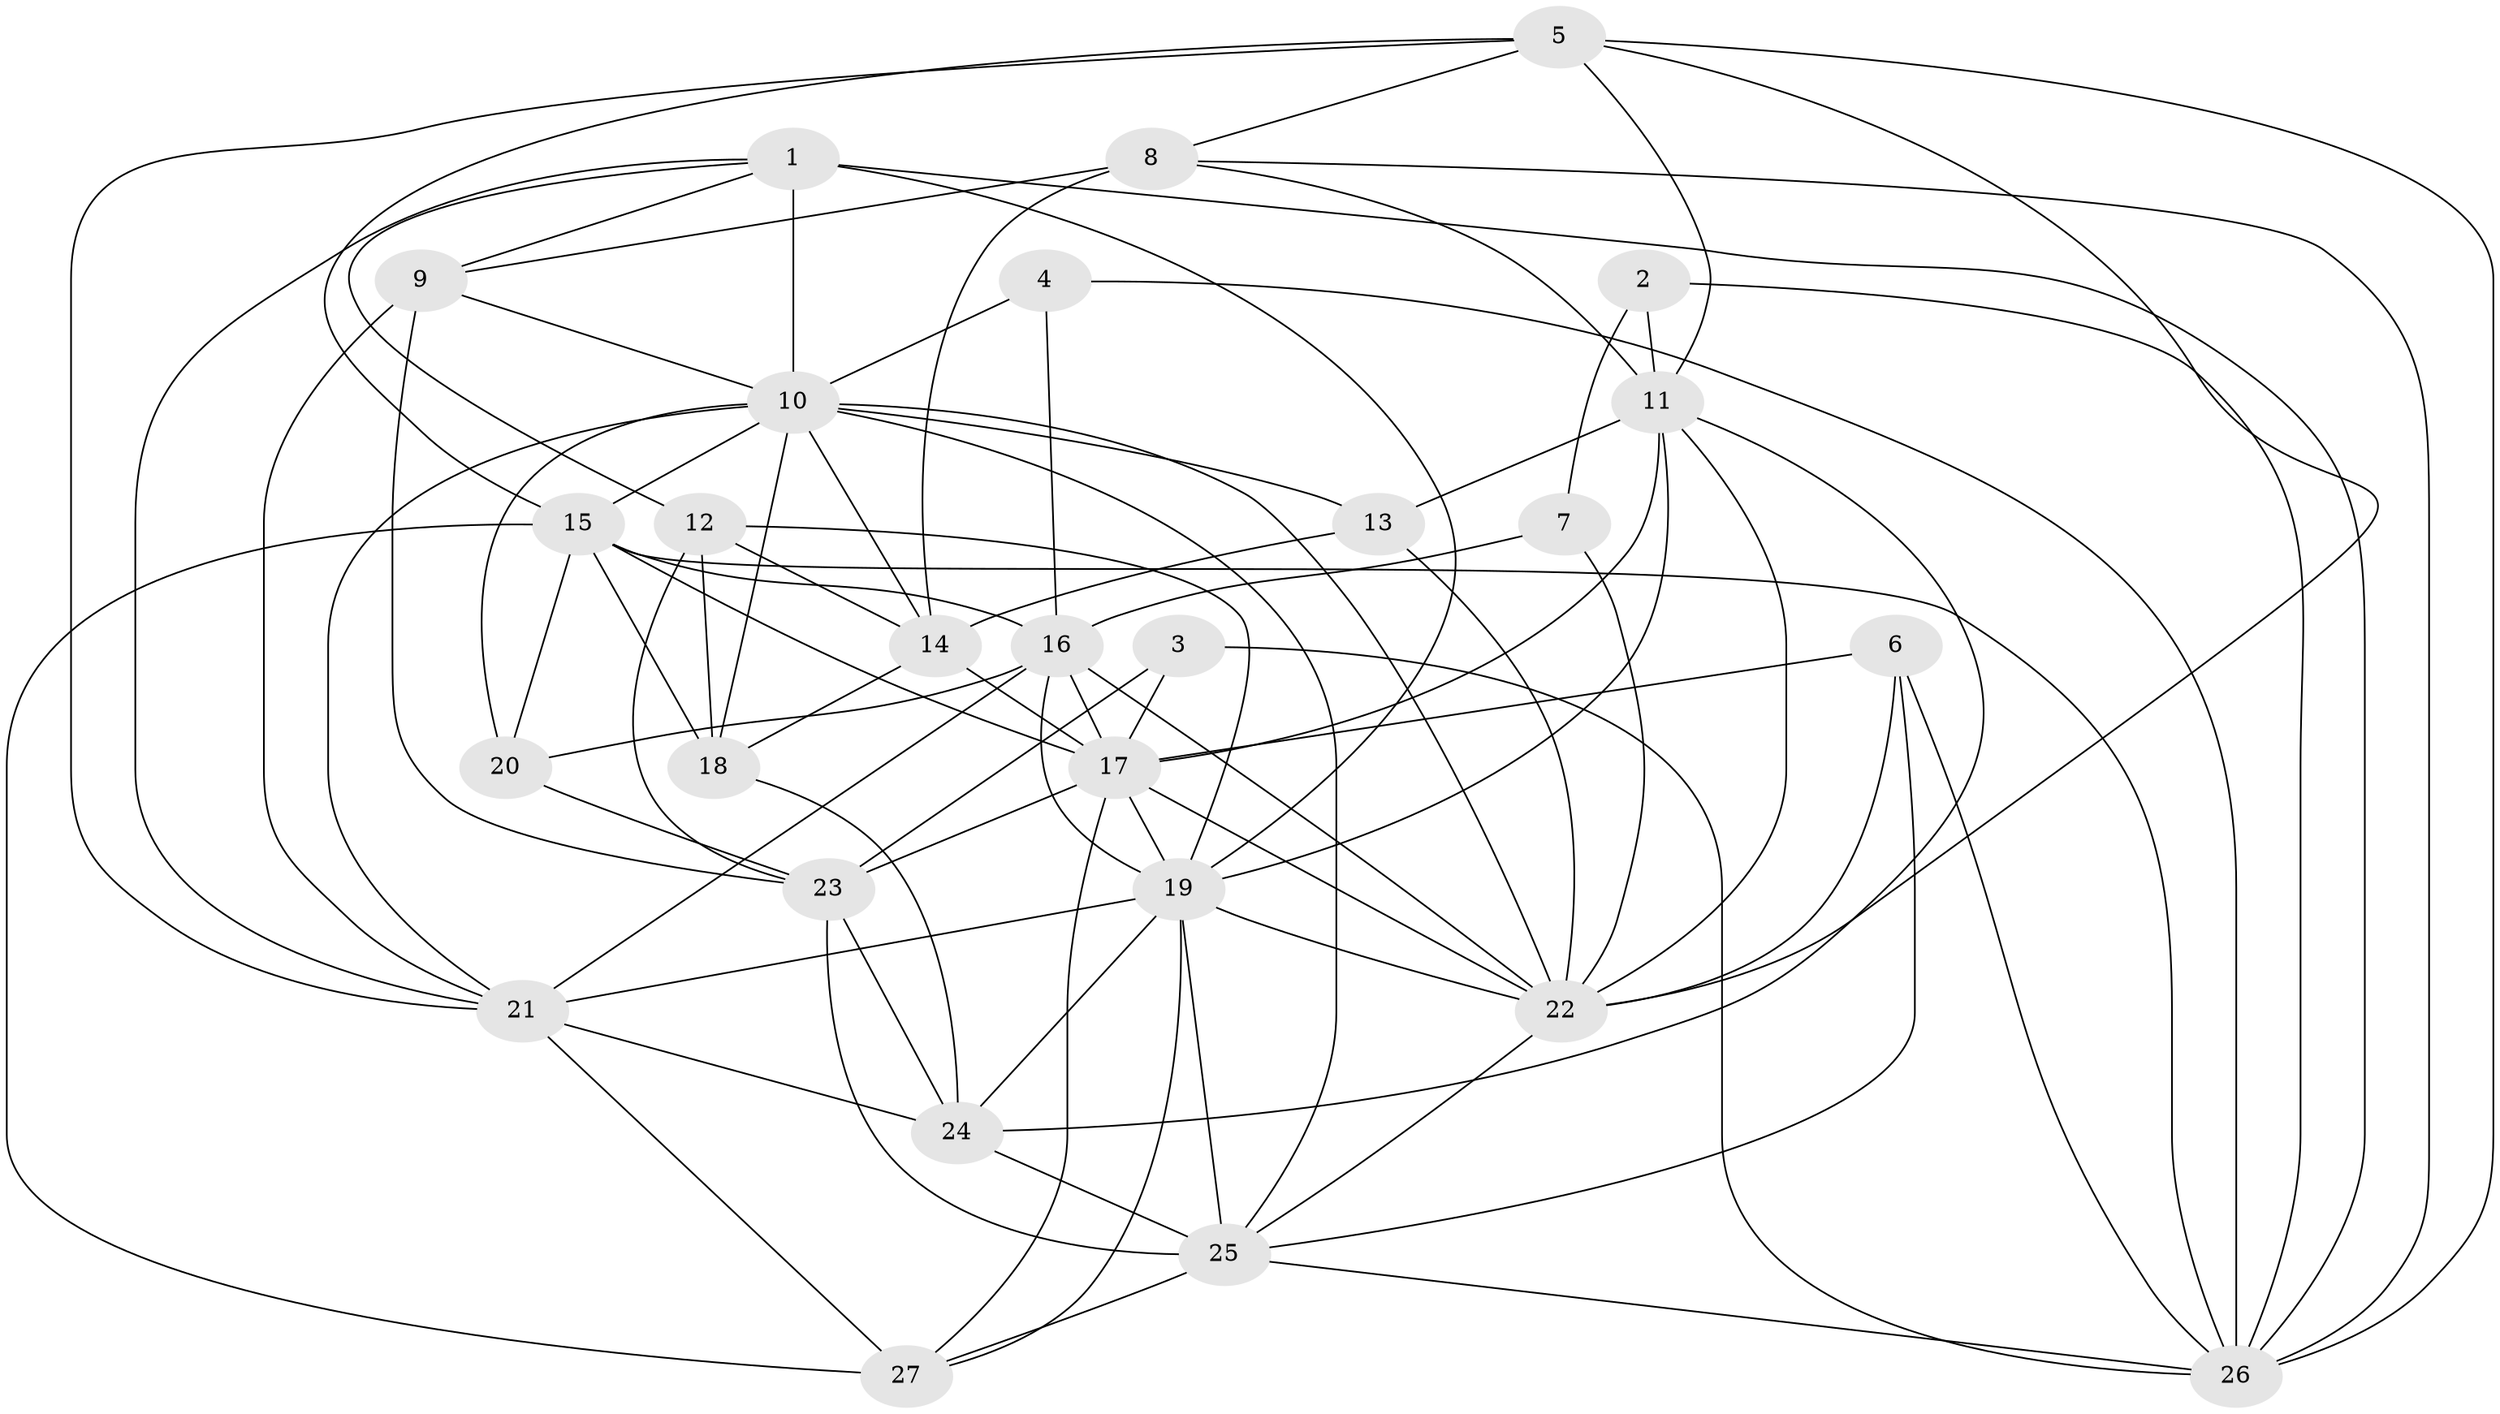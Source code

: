 // original degree distribution, {5: 0.25842696629213485, 7: 0.0449438202247191, 3: 0.21348314606741572, 2: 0.1797752808988764, 4: 0.21348314606741572, 6: 0.0898876404494382}
// Generated by graph-tools (version 1.1) at 2025/37/03/04/25 23:37:14]
// undirected, 27 vertices, 85 edges
graph export_dot {
  node [color=gray90,style=filled];
  1;
  2;
  3;
  4;
  5;
  6;
  7;
  8;
  9;
  10;
  11;
  12;
  13;
  14;
  15;
  16;
  17;
  18;
  19;
  20;
  21;
  22;
  23;
  24;
  25;
  26;
  27;
  1 -- 9 [weight=1.0];
  1 -- 10 [weight=1.0];
  1 -- 12 [weight=1.0];
  1 -- 19 [weight=2.0];
  1 -- 21 [weight=1.0];
  1 -- 26 [weight=1.0];
  2 -- 7 [weight=1.0];
  2 -- 11 [weight=2.0];
  2 -- 26 [weight=1.0];
  3 -- 17 [weight=1.0];
  3 -- 23 [weight=1.0];
  3 -- 26 [weight=1.0];
  4 -- 10 [weight=2.0];
  4 -- 16 [weight=1.0];
  4 -- 26 [weight=1.0];
  5 -- 8 [weight=1.0];
  5 -- 11 [weight=1.0];
  5 -- 15 [weight=1.0];
  5 -- 21 [weight=1.0];
  5 -- 22 [weight=1.0];
  5 -- 26 [weight=1.0];
  6 -- 17 [weight=1.0];
  6 -- 22 [weight=1.0];
  6 -- 25 [weight=1.0];
  6 -- 26 [weight=1.0];
  7 -- 16 [weight=1.0];
  7 -- 22 [weight=2.0];
  8 -- 9 [weight=1.0];
  8 -- 11 [weight=1.0];
  8 -- 14 [weight=2.0];
  8 -- 26 [weight=1.0];
  9 -- 10 [weight=2.0];
  9 -- 21 [weight=2.0];
  9 -- 23 [weight=3.0];
  10 -- 13 [weight=1.0];
  10 -- 14 [weight=1.0];
  10 -- 15 [weight=3.0];
  10 -- 18 [weight=1.0];
  10 -- 20 [weight=1.0];
  10 -- 21 [weight=1.0];
  10 -- 22 [weight=2.0];
  10 -- 25 [weight=1.0];
  11 -- 13 [weight=1.0];
  11 -- 17 [weight=2.0];
  11 -- 19 [weight=2.0];
  11 -- 22 [weight=1.0];
  11 -- 24 [weight=1.0];
  12 -- 14 [weight=1.0];
  12 -- 18 [weight=2.0];
  12 -- 19 [weight=1.0];
  12 -- 23 [weight=1.0];
  13 -- 14 [weight=1.0];
  13 -- 22 [weight=1.0];
  14 -- 17 [weight=1.0];
  14 -- 18 [weight=1.0];
  15 -- 16 [weight=1.0];
  15 -- 17 [weight=1.0];
  15 -- 18 [weight=1.0];
  15 -- 20 [weight=2.0];
  15 -- 26 [weight=1.0];
  15 -- 27 [weight=2.0];
  16 -- 17 [weight=1.0];
  16 -- 19 [weight=1.0];
  16 -- 20 [weight=1.0];
  16 -- 21 [weight=1.0];
  16 -- 22 [weight=1.0];
  17 -- 19 [weight=1.0];
  17 -- 22 [weight=1.0];
  17 -- 23 [weight=1.0];
  17 -- 27 [weight=1.0];
  18 -- 24 [weight=1.0];
  19 -- 21 [weight=1.0];
  19 -- 22 [weight=1.0];
  19 -- 24 [weight=1.0];
  19 -- 25 [weight=2.0];
  19 -- 27 [weight=1.0];
  20 -- 23 [weight=1.0];
  21 -- 24 [weight=1.0];
  21 -- 27 [weight=2.0];
  22 -- 25 [weight=1.0];
  23 -- 24 [weight=1.0];
  23 -- 25 [weight=1.0];
  24 -- 25 [weight=1.0];
  25 -- 26 [weight=1.0];
  25 -- 27 [weight=2.0];
}
